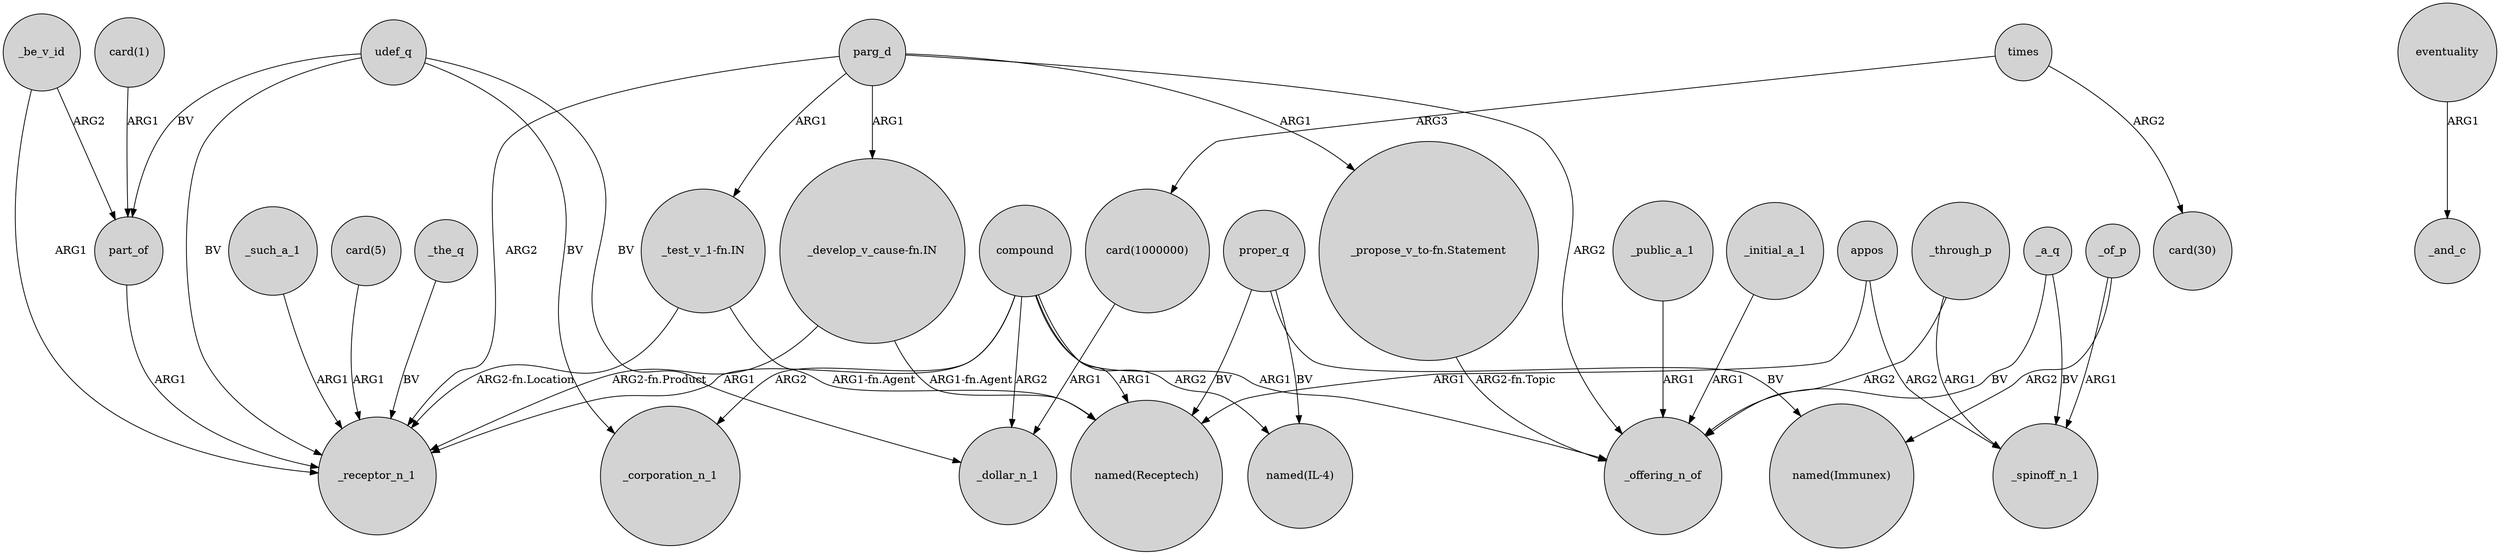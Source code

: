 digraph {
	node [shape=circle style=filled]
	udef_q -> _receptor_n_1 [label=BV]
	parg_d -> _receptor_n_1 [label=ARG2]
	part_of -> _receptor_n_1 [label=ARG1]
	"card(1000000)" -> _dollar_n_1 [label=ARG1]
	_public_a_1 -> _offering_n_of [label=ARG1]
	udef_q -> part_of [label=BV]
	"_propose_v_to-fn.Statement" -> _offering_n_of [label="ARG2-fn.Topic"]
	_such_a_1 -> _receptor_n_1 [label=ARG1]
	_of_p -> "named(Immunex)" [label=ARG2]
	_the_q -> _receptor_n_1 [label=BV]
	parg_d -> "_test_v_1-fn.IN" [label=ARG1]
	"_develop_v_cause-fn.IN" -> "named(Receptech)" [label="ARG1-fn.Agent"]
	compound -> _corporation_n_1 [label=ARG2]
	appos -> "named(Receptech)" [label=ARG1]
	compound -> "named(IL-4)" [label=ARG2]
	parg_d -> "_propose_v_to-fn.Statement" [label=ARG1]
	_through_p -> _offering_n_of [label=ARG2]
	compound -> _receptor_n_1 [label=ARG1]
	_through_p -> _spinoff_n_1 [label=ARG1]
	parg_d -> _offering_n_of [label=ARG2]
	udef_q -> _corporation_n_1 [label=BV]
	_a_q -> _spinoff_n_1 [label=BV]
	"_test_v_1-fn.IN" -> _receptor_n_1 [label="ARG2-fn.Location"]
	_be_v_id -> _receptor_n_1 [label=ARG1]
	appos -> _spinoff_n_1 [label=ARG2]
	times -> "card(1000000)" [label=ARG3]
	_of_p -> _spinoff_n_1 [label=ARG1]
	times -> "card(30)" [label=ARG2]
	parg_d -> "_develop_v_cause-fn.IN" [label=ARG1]
	proper_q -> "named(Immunex)" [label=BV]
	proper_q -> "named(Receptech)" [label=BV]
	"card(5)" -> _receptor_n_1 [label=ARG1]
	"card(1)" -> part_of [label=ARG1]
	proper_q -> "named(IL-4)" [label=BV]
	compound -> "named(Receptech)" [label=ARG1]
	"_develop_v_cause-fn.IN" -> _receptor_n_1 [label="ARG2-fn.Product"]
	_a_q -> _offering_n_of [label=BV]
	_be_v_id -> part_of [label=ARG2]
	compound -> _dollar_n_1 [label=ARG2]
	eventuality -> _and_c [label=ARG1]
	_initial_a_1 -> _offering_n_of [label=ARG1]
	"_test_v_1-fn.IN" -> "named(Receptech)" [label="ARG1-fn.Agent"]
	compound -> _offering_n_of [label=ARG1]
	udef_q -> _dollar_n_1 [label=BV]
}
